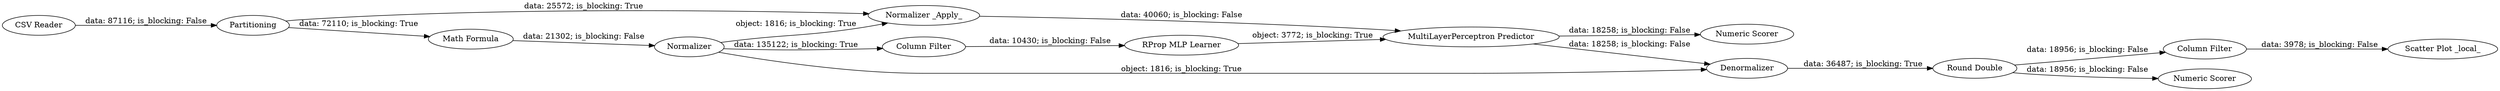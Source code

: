 digraph {
	"-7751670229240519205_124" [label="Column Filter"]
	"-7751670229240519205_114" [label="MultiLayerPerceptron Predictor"]
	"-7751670229240519205_128" [label="Column Filter"]
	"-7751670229240519205_121" [label="Normalizer _Apply_"]
	"-7751670229240519205_119" [label="CSV Reader"]
	"-7751670229240519205_126" [label="Numeric Scorer"]
	"-7751670229240519205_129" [label="Numeric Scorer"]
	"-7751670229240519205_123" [label="Math Formula"]
	"-7751670229240519205_117" [label=Denormalizer]
	"-7751670229240519205_101" [label="RProp MLP Learner"]
	"-7751670229240519205_115" [label=Partitioning]
	"-7751670229240519205_127" [label="Scatter Plot _local_"]
	"-7751670229240519205_125" [label="Round Double"]
	"-7751670229240519205_83" [label=Normalizer]
	"-7751670229240519205_128" -> "-7751670229240519205_127" [label="data: 3978; is_blocking: False"]
	"-7751670229240519205_83" -> "-7751670229240519205_117" [label="object: 1816; is_blocking: True"]
	"-7751670229240519205_115" -> "-7751670229240519205_121" [label="data: 25572; is_blocking: True"]
	"-7751670229240519205_121" -> "-7751670229240519205_114" [label="data: 40060; is_blocking: False"]
	"-7751670229240519205_101" -> "-7751670229240519205_114" [label="object: 3772; is_blocking: True"]
	"-7751670229240519205_114" -> "-7751670229240519205_129" [label="data: 18258; is_blocking: False"]
	"-7751670229240519205_83" -> "-7751670229240519205_121" [label="object: 1816; is_blocking: True"]
	"-7751670229240519205_119" -> "-7751670229240519205_115" [label="data: 87116; is_blocking: False"]
	"-7751670229240519205_117" -> "-7751670229240519205_125" [label="data: 36487; is_blocking: True"]
	"-7751670229240519205_125" -> "-7751670229240519205_128" [label="data: 18956; is_blocking: False"]
	"-7751670229240519205_123" -> "-7751670229240519205_83" [label="data: 21302; is_blocking: False"]
	"-7751670229240519205_115" -> "-7751670229240519205_123" [label="data: 72110; is_blocking: True"]
	"-7751670229240519205_125" -> "-7751670229240519205_126" [label="data: 18956; is_blocking: False"]
	"-7751670229240519205_124" -> "-7751670229240519205_101" [label="data: 10430; is_blocking: False"]
	"-7751670229240519205_114" -> "-7751670229240519205_117" [label="data: 18258; is_blocking: False"]
	"-7751670229240519205_83" -> "-7751670229240519205_124" [label="data: 135122; is_blocking: True"]
	rankdir=LR
}
